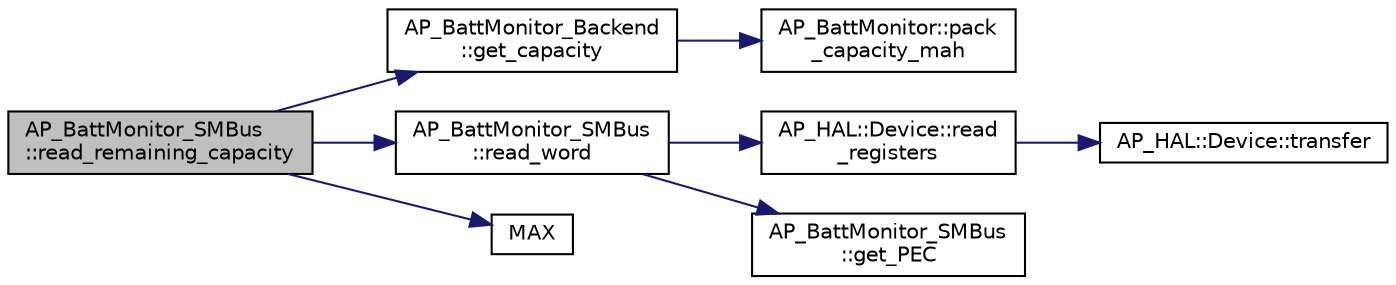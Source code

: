digraph "AP_BattMonitor_SMBus::read_remaining_capacity"
{
 // INTERACTIVE_SVG=YES
  edge [fontname="Helvetica",fontsize="10",labelfontname="Helvetica",labelfontsize="10"];
  node [fontname="Helvetica",fontsize="10",shape=record];
  rankdir="LR";
  Node1 [label="AP_BattMonitor_SMBus\l::read_remaining_capacity",height=0.2,width=0.4,color="black", fillcolor="grey75", style="filled", fontcolor="black"];
  Node1 -> Node2 [color="midnightblue",fontsize="10",style="solid",fontname="Helvetica"];
  Node2 [label="AP_BattMonitor_Backend\l::get_capacity",height=0.2,width=0.4,color="black", fillcolor="white", style="filled",URL="$classAP__BattMonitor__Backend.html#aef3e61f18c39989c4a82baca467e38e9",tooltip="get capacity for this instance "];
  Node2 -> Node3 [color="midnightblue",fontsize="10",style="solid",fontname="Helvetica"];
  Node3 [label="AP_BattMonitor::pack\l_capacity_mah",height=0.2,width=0.4,color="black", fillcolor="white", style="filled",URL="$classAP__BattMonitor.html#a3d76e9c773148f56a8c73715c535365b",tooltip="pack_capacity_mah - returns the capacity of the battery pack in mAh when the pack is full ..."];
  Node1 -> Node4 [color="midnightblue",fontsize="10",style="solid",fontname="Helvetica"];
  Node4 [label="AP_BattMonitor_SMBus\l::read_word",height=0.2,width=0.4,color="black", fillcolor="white", style="filled",URL="$classAP__BattMonitor__SMBus.html#ad6887a0347f81717f8682c0b86658daa"];
  Node4 -> Node5 [color="midnightblue",fontsize="10",style="solid",fontname="Helvetica"];
  Node5 [label="AP_HAL::Device::read\l_registers",height=0.2,width=0.4,color="black", fillcolor="white", style="filled",URL="$classAP__HAL_1_1Device.html#a66215f964cfb5c7421effdb88a749550"];
  Node5 -> Node6 [color="midnightblue",fontsize="10",style="solid",fontname="Helvetica"];
  Node6 [label="AP_HAL::Device::transfer",height=0.2,width=0.4,color="black", fillcolor="white", style="filled",URL="$classAP__HAL_1_1Device.html#a2af24b5f93b678af718b65a606e538b0"];
  Node4 -> Node7 [color="midnightblue",fontsize="10",style="solid",fontname="Helvetica"];
  Node7 [label="AP_BattMonitor_SMBus\l::get_PEC",height=0.2,width=0.4,color="black", fillcolor="white", style="filled",URL="$classAP__BattMonitor__SMBus.html#ad88fac9cbc1513d8cf15dfde6047c2eb",tooltip="get_PEC - calculate packet error correction code of buffer "];
  Node1 -> Node8 [color="midnightblue",fontsize="10",style="solid",fontname="Helvetica"];
  Node8 [label="MAX",height=0.2,width=0.4,color="black", fillcolor="white", style="filled",URL="$AP__Math_8h.html#a5c0b5c82749ac54970b2699d3c10ee9b"];
}
